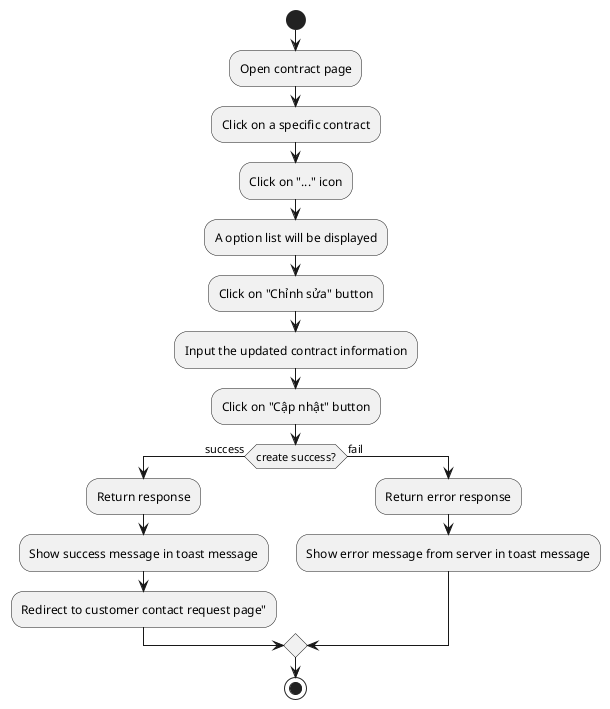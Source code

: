 @startuml
start
:Open contract page;
:Click on a specific contract;
:Click on "..." icon;
:A option list will be displayed;
:Click on "Chỉnh sửa" button;
:Input the updated contract information;
:Click on "Cập nhật" button;
if (create success?) then (success)
    :Return response;
    :Show success message in toast message;
    :Redirect to customer contact request page";
else (fail)
    :Return error response;
    :Show error message from server in toast message;
endif
stop
@enduml
